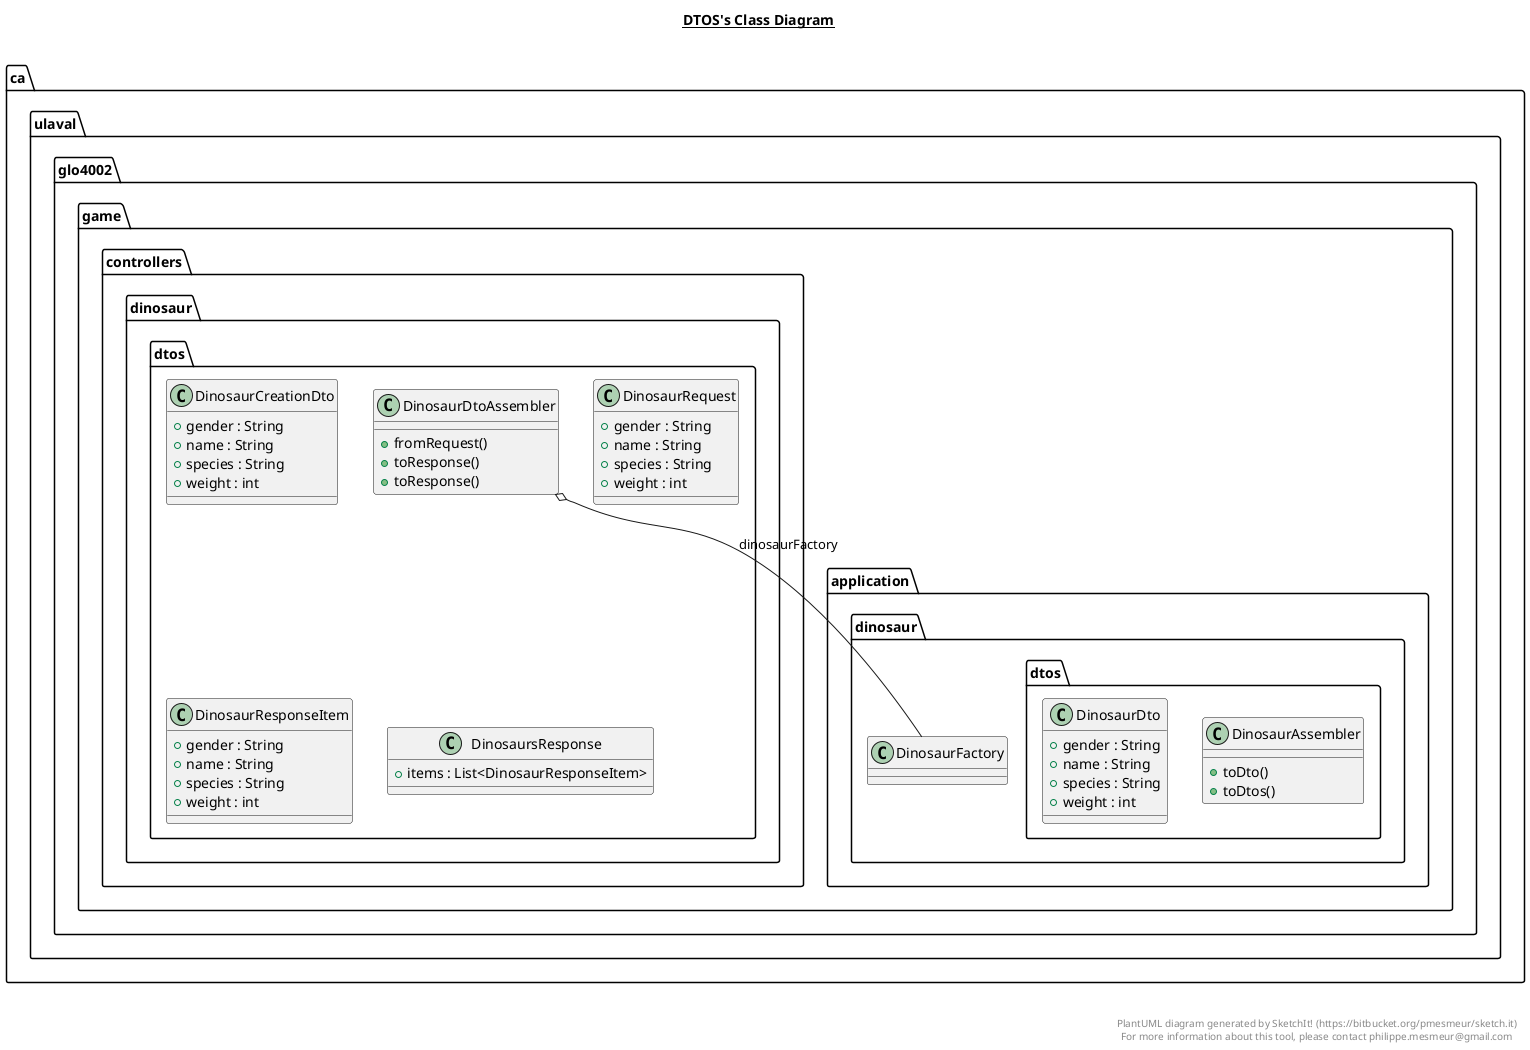 @startuml

title __DTOS's Class Diagram__\n

    namespace ca.ulaval.glo4002.game {
      namespace controllers.dinosaur {
        namespace dtos {
          class ca.ulaval.glo4002.game.application.dinosaur.dtos.DinosaurAssembler {
              + toDto()
              + toDtos()
          }
        }
      }
    }
  

    namespace ca.ulaval.glo4002.game {
      namespace controllers.dinosaur {
        namespace dtos {
          class ca.ulaval.glo4002.game.controllers.dinosaur.dtos.DinosaurCreationDto {
              + gender : String
              + name : String
              + species : String
              + weight : int
          }
        }
      }
    }
  

    namespace ca.ulaval.glo4002.game {
      namespace controllers.dinosaur {
        namespace dtos {
          class ca.ulaval.glo4002.game.application.dinosaur.dtos.DinosaurDto {
              + gender : String
              + name : String
              + species : String
              + weight : int
          }
        }
      }
    }
  

    namespace ca.ulaval.glo4002.game {
      namespace controllers.dinosaur {
        namespace dtos {
          class ca.ulaval.glo4002.game.controllers.dinosaur.dtos.DinosaurDtoAssembler {
              + fromRequest()
              + toResponse()
              + toResponse()
          }
        }
      }
    }
  

    namespace ca.ulaval.glo4002.game {
      namespace controllers.dinosaur {
        namespace dtos {
          class ca.ulaval.glo4002.game.controllers.dinosaur.dtos.DinosaurRequest {
              + gender : String
              + name : String
              + species : String
              + weight : int
          }
        }
      }
    }

    namespace ca.ulaval.glo4002.game {
      namespace controllers.dinosaur {
        namespace dtos {
          class ca.ulaval.glo4002.game.controllers.dinosaur.dtos.DinosaurResponseItem {
              + gender : String
              + name : String
              + species : String
              + weight : int
          }
        }
      }
    }
  

    namespace ca.ulaval.glo4002.game {
      namespace controllers.dinosaur {
        namespace dtos {
          class ca.ulaval.glo4002.game.controllers.dinosaur.dtos.DinosaursResponse {
              + items : List<DinosaurResponseItem>
          }
        }
      }
    }
  

  ca.ulaval.glo4002.game.controllers.dinosaur.dtos.DinosaurDtoAssembler o-- ca.ulaval.glo4002.game.application.dinosaur.DinosaurFactory : dinosaurFactory


right footer


PlantUML diagram generated by SketchIt! (https://bitbucket.org/pmesmeur/sketch.it)
For more information about this tool, please contact philippe.mesmeur@gmail.com
endfooter

@enduml
